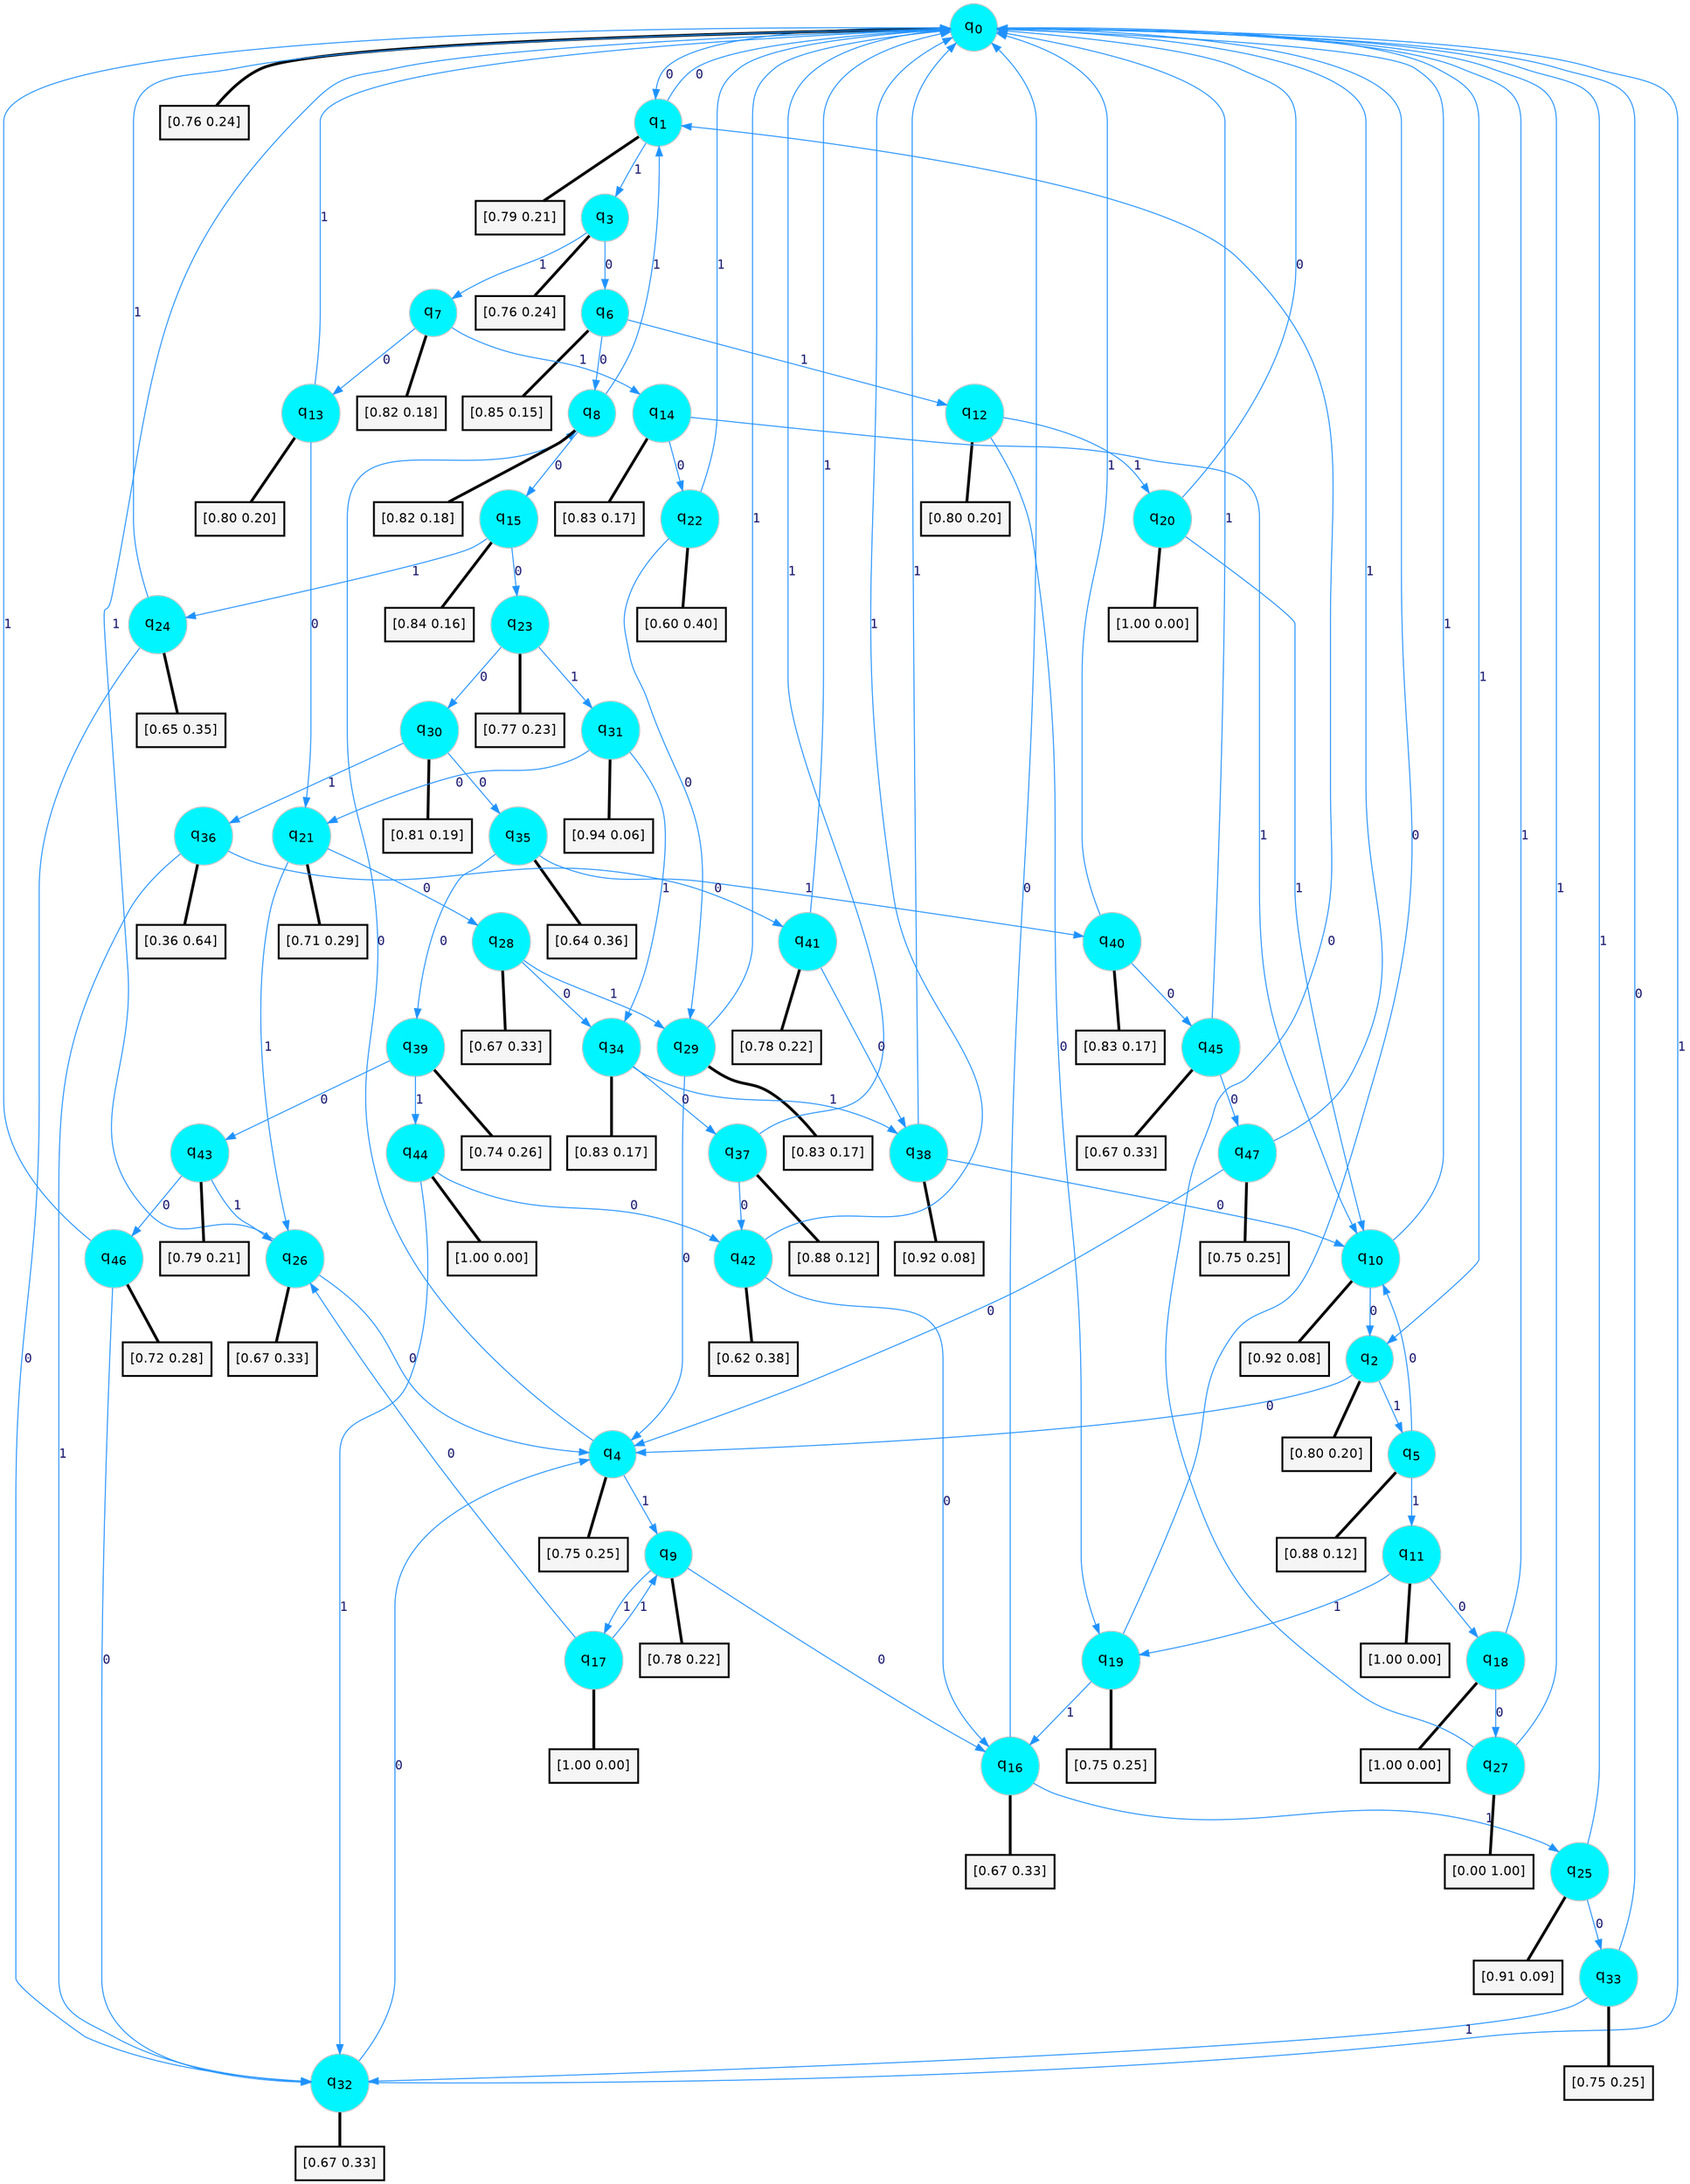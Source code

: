 digraph G {
graph [
bgcolor=transparent, dpi=300, rankdir=TD, size="40,25"];
node [
color=gray, fillcolor=turquoise1, fontcolor=black, fontname=Helvetica, fontsize=16, fontweight=bold, shape=circle, style=filled];
edge [
arrowsize=1, color=dodgerblue1, fontcolor=midnightblue, fontname=courier, fontweight=bold, penwidth=1, style=solid, weight=20];
0[label=<q<SUB>0</SUB>>];
1[label=<q<SUB>1</SUB>>];
2[label=<q<SUB>2</SUB>>];
3[label=<q<SUB>3</SUB>>];
4[label=<q<SUB>4</SUB>>];
5[label=<q<SUB>5</SUB>>];
6[label=<q<SUB>6</SUB>>];
7[label=<q<SUB>7</SUB>>];
8[label=<q<SUB>8</SUB>>];
9[label=<q<SUB>9</SUB>>];
10[label=<q<SUB>10</SUB>>];
11[label=<q<SUB>11</SUB>>];
12[label=<q<SUB>12</SUB>>];
13[label=<q<SUB>13</SUB>>];
14[label=<q<SUB>14</SUB>>];
15[label=<q<SUB>15</SUB>>];
16[label=<q<SUB>16</SUB>>];
17[label=<q<SUB>17</SUB>>];
18[label=<q<SUB>18</SUB>>];
19[label=<q<SUB>19</SUB>>];
20[label=<q<SUB>20</SUB>>];
21[label=<q<SUB>21</SUB>>];
22[label=<q<SUB>22</SUB>>];
23[label=<q<SUB>23</SUB>>];
24[label=<q<SUB>24</SUB>>];
25[label=<q<SUB>25</SUB>>];
26[label=<q<SUB>26</SUB>>];
27[label=<q<SUB>27</SUB>>];
28[label=<q<SUB>28</SUB>>];
29[label=<q<SUB>29</SUB>>];
30[label=<q<SUB>30</SUB>>];
31[label=<q<SUB>31</SUB>>];
32[label=<q<SUB>32</SUB>>];
33[label=<q<SUB>33</SUB>>];
34[label=<q<SUB>34</SUB>>];
35[label=<q<SUB>35</SUB>>];
36[label=<q<SUB>36</SUB>>];
37[label=<q<SUB>37</SUB>>];
38[label=<q<SUB>38</SUB>>];
39[label=<q<SUB>39</SUB>>];
40[label=<q<SUB>40</SUB>>];
41[label=<q<SUB>41</SUB>>];
42[label=<q<SUB>42</SUB>>];
43[label=<q<SUB>43</SUB>>];
44[label=<q<SUB>44</SUB>>];
45[label=<q<SUB>45</SUB>>];
46[label=<q<SUB>46</SUB>>];
47[label=<q<SUB>47</SUB>>];
48[label="[0.76 0.24]", shape=box,fontcolor=black, fontname=Helvetica, fontsize=14, penwidth=2, fillcolor=whitesmoke,color=black];
49[label="[0.79 0.21]", shape=box,fontcolor=black, fontname=Helvetica, fontsize=14, penwidth=2, fillcolor=whitesmoke,color=black];
50[label="[0.80 0.20]", shape=box,fontcolor=black, fontname=Helvetica, fontsize=14, penwidth=2, fillcolor=whitesmoke,color=black];
51[label="[0.76 0.24]", shape=box,fontcolor=black, fontname=Helvetica, fontsize=14, penwidth=2, fillcolor=whitesmoke,color=black];
52[label="[0.75 0.25]", shape=box,fontcolor=black, fontname=Helvetica, fontsize=14, penwidth=2, fillcolor=whitesmoke,color=black];
53[label="[0.88 0.12]", shape=box,fontcolor=black, fontname=Helvetica, fontsize=14, penwidth=2, fillcolor=whitesmoke,color=black];
54[label="[0.85 0.15]", shape=box,fontcolor=black, fontname=Helvetica, fontsize=14, penwidth=2, fillcolor=whitesmoke,color=black];
55[label="[0.82 0.18]", shape=box,fontcolor=black, fontname=Helvetica, fontsize=14, penwidth=2, fillcolor=whitesmoke,color=black];
56[label="[0.82 0.18]", shape=box,fontcolor=black, fontname=Helvetica, fontsize=14, penwidth=2, fillcolor=whitesmoke,color=black];
57[label="[0.78 0.22]", shape=box,fontcolor=black, fontname=Helvetica, fontsize=14, penwidth=2, fillcolor=whitesmoke,color=black];
58[label="[0.92 0.08]", shape=box,fontcolor=black, fontname=Helvetica, fontsize=14, penwidth=2, fillcolor=whitesmoke,color=black];
59[label="[1.00 0.00]", shape=box,fontcolor=black, fontname=Helvetica, fontsize=14, penwidth=2, fillcolor=whitesmoke,color=black];
60[label="[0.80 0.20]", shape=box,fontcolor=black, fontname=Helvetica, fontsize=14, penwidth=2, fillcolor=whitesmoke,color=black];
61[label="[0.80 0.20]", shape=box,fontcolor=black, fontname=Helvetica, fontsize=14, penwidth=2, fillcolor=whitesmoke,color=black];
62[label="[0.83 0.17]", shape=box,fontcolor=black, fontname=Helvetica, fontsize=14, penwidth=2, fillcolor=whitesmoke,color=black];
63[label="[0.84 0.16]", shape=box,fontcolor=black, fontname=Helvetica, fontsize=14, penwidth=2, fillcolor=whitesmoke,color=black];
64[label="[0.67 0.33]", shape=box,fontcolor=black, fontname=Helvetica, fontsize=14, penwidth=2, fillcolor=whitesmoke,color=black];
65[label="[1.00 0.00]", shape=box,fontcolor=black, fontname=Helvetica, fontsize=14, penwidth=2, fillcolor=whitesmoke,color=black];
66[label="[1.00 0.00]", shape=box,fontcolor=black, fontname=Helvetica, fontsize=14, penwidth=2, fillcolor=whitesmoke,color=black];
67[label="[0.75 0.25]", shape=box,fontcolor=black, fontname=Helvetica, fontsize=14, penwidth=2, fillcolor=whitesmoke,color=black];
68[label="[1.00 0.00]", shape=box,fontcolor=black, fontname=Helvetica, fontsize=14, penwidth=2, fillcolor=whitesmoke,color=black];
69[label="[0.71 0.29]", shape=box,fontcolor=black, fontname=Helvetica, fontsize=14, penwidth=2, fillcolor=whitesmoke,color=black];
70[label="[0.60 0.40]", shape=box,fontcolor=black, fontname=Helvetica, fontsize=14, penwidth=2, fillcolor=whitesmoke,color=black];
71[label="[0.77 0.23]", shape=box,fontcolor=black, fontname=Helvetica, fontsize=14, penwidth=2, fillcolor=whitesmoke,color=black];
72[label="[0.65 0.35]", shape=box,fontcolor=black, fontname=Helvetica, fontsize=14, penwidth=2, fillcolor=whitesmoke,color=black];
73[label="[0.91 0.09]", shape=box,fontcolor=black, fontname=Helvetica, fontsize=14, penwidth=2, fillcolor=whitesmoke,color=black];
74[label="[0.67 0.33]", shape=box,fontcolor=black, fontname=Helvetica, fontsize=14, penwidth=2, fillcolor=whitesmoke,color=black];
75[label="[0.00 1.00]", shape=box,fontcolor=black, fontname=Helvetica, fontsize=14, penwidth=2, fillcolor=whitesmoke,color=black];
76[label="[0.67 0.33]", shape=box,fontcolor=black, fontname=Helvetica, fontsize=14, penwidth=2, fillcolor=whitesmoke,color=black];
77[label="[0.83 0.17]", shape=box,fontcolor=black, fontname=Helvetica, fontsize=14, penwidth=2, fillcolor=whitesmoke,color=black];
78[label="[0.81 0.19]", shape=box,fontcolor=black, fontname=Helvetica, fontsize=14, penwidth=2, fillcolor=whitesmoke,color=black];
79[label="[0.94 0.06]", shape=box,fontcolor=black, fontname=Helvetica, fontsize=14, penwidth=2, fillcolor=whitesmoke,color=black];
80[label="[0.67 0.33]", shape=box,fontcolor=black, fontname=Helvetica, fontsize=14, penwidth=2, fillcolor=whitesmoke,color=black];
81[label="[0.75 0.25]", shape=box,fontcolor=black, fontname=Helvetica, fontsize=14, penwidth=2, fillcolor=whitesmoke,color=black];
82[label="[0.83 0.17]", shape=box,fontcolor=black, fontname=Helvetica, fontsize=14, penwidth=2, fillcolor=whitesmoke,color=black];
83[label="[0.64 0.36]", shape=box,fontcolor=black, fontname=Helvetica, fontsize=14, penwidth=2, fillcolor=whitesmoke,color=black];
84[label="[0.36 0.64]", shape=box,fontcolor=black, fontname=Helvetica, fontsize=14, penwidth=2, fillcolor=whitesmoke,color=black];
85[label="[0.88 0.12]", shape=box,fontcolor=black, fontname=Helvetica, fontsize=14, penwidth=2, fillcolor=whitesmoke,color=black];
86[label="[0.92 0.08]", shape=box,fontcolor=black, fontname=Helvetica, fontsize=14, penwidth=2, fillcolor=whitesmoke,color=black];
87[label="[0.74 0.26]", shape=box,fontcolor=black, fontname=Helvetica, fontsize=14, penwidth=2, fillcolor=whitesmoke,color=black];
88[label="[0.83 0.17]", shape=box,fontcolor=black, fontname=Helvetica, fontsize=14, penwidth=2, fillcolor=whitesmoke,color=black];
89[label="[0.78 0.22]", shape=box,fontcolor=black, fontname=Helvetica, fontsize=14, penwidth=2, fillcolor=whitesmoke,color=black];
90[label="[0.62 0.38]", shape=box,fontcolor=black, fontname=Helvetica, fontsize=14, penwidth=2, fillcolor=whitesmoke,color=black];
91[label="[0.79 0.21]", shape=box,fontcolor=black, fontname=Helvetica, fontsize=14, penwidth=2, fillcolor=whitesmoke,color=black];
92[label="[1.00 0.00]", shape=box,fontcolor=black, fontname=Helvetica, fontsize=14, penwidth=2, fillcolor=whitesmoke,color=black];
93[label="[0.67 0.33]", shape=box,fontcolor=black, fontname=Helvetica, fontsize=14, penwidth=2, fillcolor=whitesmoke,color=black];
94[label="[0.72 0.28]", shape=box,fontcolor=black, fontname=Helvetica, fontsize=14, penwidth=2, fillcolor=whitesmoke,color=black];
95[label="[0.75 0.25]", shape=box,fontcolor=black, fontname=Helvetica, fontsize=14, penwidth=2, fillcolor=whitesmoke,color=black];
0->1 [label=0];
0->2 [label=1];
0->48 [arrowhead=none, penwidth=3,color=black];
1->0 [label=0];
1->3 [label=1];
1->49 [arrowhead=none, penwidth=3,color=black];
2->4 [label=0];
2->5 [label=1];
2->50 [arrowhead=none, penwidth=3,color=black];
3->6 [label=0];
3->7 [label=1];
3->51 [arrowhead=none, penwidth=3,color=black];
4->8 [label=0];
4->9 [label=1];
4->52 [arrowhead=none, penwidth=3,color=black];
5->10 [label=0];
5->11 [label=1];
5->53 [arrowhead=none, penwidth=3,color=black];
6->8 [label=0];
6->12 [label=1];
6->54 [arrowhead=none, penwidth=3,color=black];
7->13 [label=0];
7->14 [label=1];
7->55 [arrowhead=none, penwidth=3,color=black];
8->15 [label=0];
8->1 [label=1];
8->56 [arrowhead=none, penwidth=3,color=black];
9->16 [label=0];
9->17 [label=1];
9->57 [arrowhead=none, penwidth=3,color=black];
10->2 [label=0];
10->0 [label=1];
10->58 [arrowhead=none, penwidth=3,color=black];
11->18 [label=0];
11->19 [label=1];
11->59 [arrowhead=none, penwidth=3,color=black];
12->19 [label=0];
12->20 [label=1];
12->60 [arrowhead=none, penwidth=3,color=black];
13->21 [label=0];
13->0 [label=1];
13->61 [arrowhead=none, penwidth=3,color=black];
14->22 [label=0];
14->10 [label=1];
14->62 [arrowhead=none, penwidth=3,color=black];
15->23 [label=0];
15->24 [label=1];
15->63 [arrowhead=none, penwidth=3,color=black];
16->0 [label=0];
16->25 [label=1];
16->64 [arrowhead=none, penwidth=3,color=black];
17->26 [label=0];
17->9 [label=1];
17->65 [arrowhead=none, penwidth=3,color=black];
18->27 [label=0];
18->0 [label=1];
18->66 [arrowhead=none, penwidth=3,color=black];
19->0 [label=0];
19->16 [label=1];
19->67 [arrowhead=none, penwidth=3,color=black];
20->0 [label=0];
20->10 [label=1];
20->68 [arrowhead=none, penwidth=3,color=black];
21->28 [label=0];
21->26 [label=1];
21->69 [arrowhead=none, penwidth=3,color=black];
22->29 [label=0];
22->0 [label=1];
22->70 [arrowhead=none, penwidth=3,color=black];
23->30 [label=0];
23->31 [label=1];
23->71 [arrowhead=none, penwidth=3,color=black];
24->32 [label=0];
24->0 [label=1];
24->72 [arrowhead=none, penwidth=3,color=black];
25->33 [label=0];
25->0 [label=1];
25->73 [arrowhead=none, penwidth=3,color=black];
26->4 [label=0];
26->0 [label=1];
26->74 [arrowhead=none, penwidth=3,color=black];
27->1 [label=0];
27->0 [label=1];
27->75 [arrowhead=none, penwidth=3,color=black];
28->34 [label=0];
28->29 [label=1];
28->76 [arrowhead=none, penwidth=3,color=black];
29->4 [label=0];
29->0 [label=1];
29->77 [arrowhead=none, penwidth=3,color=black];
30->35 [label=0];
30->36 [label=1];
30->78 [arrowhead=none, penwidth=3,color=black];
31->21 [label=0];
31->34 [label=1];
31->79 [arrowhead=none, penwidth=3,color=black];
32->4 [label=0];
32->0 [label=1];
32->80 [arrowhead=none, penwidth=3,color=black];
33->0 [label=0];
33->32 [label=1];
33->81 [arrowhead=none, penwidth=3,color=black];
34->37 [label=0];
34->38 [label=1];
34->82 [arrowhead=none, penwidth=3,color=black];
35->39 [label=0];
35->40 [label=1];
35->83 [arrowhead=none, penwidth=3,color=black];
36->41 [label=0];
36->32 [label=1];
36->84 [arrowhead=none, penwidth=3,color=black];
37->42 [label=0];
37->0 [label=1];
37->85 [arrowhead=none, penwidth=3,color=black];
38->10 [label=0];
38->0 [label=1];
38->86 [arrowhead=none, penwidth=3,color=black];
39->43 [label=0];
39->44 [label=1];
39->87 [arrowhead=none, penwidth=3,color=black];
40->45 [label=0];
40->0 [label=1];
40->88 [arrowhead=none, penwidth=3,color=black];
41->38 [label=0];
41->0 [label=1];
41->89 [arrowhead=none, penwidth=3,color=black];
42->16 [label=0];
42->0 [label=1];
42->90 [arrowhead=none, penwidth=3,color=black];
43->46 [label=0];
43->26 [label=1];
43->91 [arrowhead=none, penwidth=3,color=black];
44->42 [label=0];
44->32 [label=1];
44->92 [arrowhead=none, penwidth=3,color=black];
45->47 [label=0];
45->0 [label=1];
45->93 [arrowhead=none, penwidth=3,color=black];
46->32 [label=0];
46->0 [label=1];
46->94 [arrowhead=none, penwidth=3,color=black];
47->4 [label=0];
47->0 [label=1];
47->95 [arrowhead=none, penwidth=3,color=black];
}
